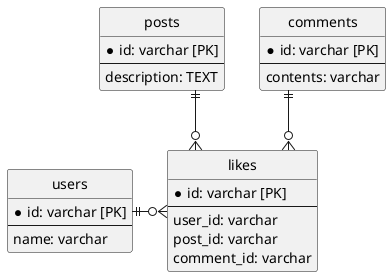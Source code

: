 @startuml quiz2

hide circle

skinparam linetype ortho

entity "users" as users {
  * id: varchar [PK]
  ---
  name: varchar
}

entity "likes" as likes {
  * id: varchar [PK]
  ---
  user_id: varchar
  post_id: varchar
  comment_id: varchar
}

entity "posts" as posts {
  * id: varchar [PK]
  ---
  description: TEXT
}

entity "comments" as comments {
  * id: varchar [PK]
  ---
  contents: varchar
}

users ||-r-o{ likes
posts ||--o{ likes
comments ||--o{ likes

@enduml